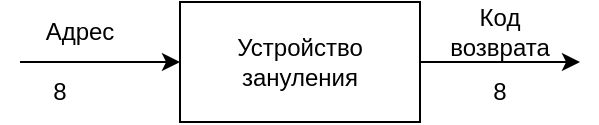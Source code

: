 <mxfile version="15.7.4" type="device"><diagram id="auvaHYt9D2mUyiJxwVjn" name="Page-1"><mxGraphModel dx="1422" dy="780" grid="1" gridSize="10" guides="1" tooltips="1" connect="1" arrows="1" fold="1" page="1" pageScale="1" pageWidth="827" pageHeight="1169" math="0" shadow="0"><root><mxCell id="0"/><mxCell id="1" parent="0"/><mxCell id="x08gw8ovdAOfPwxyNRnX-122" value="&lt;div&gt;Устройство&lt;/div&gt;&lt;div&gt;зануления&lt;br&gt;&lt;/div&gt;" style="rounded=0;whiteSpace=wrap;html=1;" vertex="1" parent="1"><mxGeometry x="120" y="40" width="120" height="60" as="geometry"/></mxCell><mxCell id="x08gw8ovdAOfPwxyNRnX-123" value="" style="endArrow=classic;html=1;rounded=0;" edge="1" parent="1" target="x08gw8ovdAOfPwxyNRnX-122"><mxGeometry width="50" height="50" relative="1" as="geometry"><mxPoint x="40" y="70" as="sourcePoint"/><mxPoint x="280" y="245" as="targetPoint"/></mxGeometry></mxCell><mxCell id="x08gw8ovdAOfPwxyNRnX-124" value="Адрес" style="text;html=1;strokeColor=none;fillColor=none;align=center;verticalAlign=middle;whiteSpace=wrap;rounded=0;" vertex="1" parent="1"><mxGeometry x="40" y="40" width="60" height="30" as="geometry"/></mxCell><mxCell id="x08gw8ovdAOfPwxyNRnX-125" value="" style="endArrow=classic;html=1;rounded=0;" edge="1" parent="1" source="x08gw8ovdAOfPwxyNRnX-122"><mxGeometry width="50" height="50" relative="1" as="geometry"><mxPoint x="50" y="80" as="sourcePoint"/><mxPoint x="320" y="70" as="targetPoint"/></mxGeometry></mxCell><mxCell id="x08gw8ovdAOfPwxyNRnX-126" value="Код возврата" style="text;html=1;strokeColor=none;fillColor=none;align=center;verticalAlign=middle;whiteSpace=wrap;rounded=0;" vertex="1" parent="1"><mxGeometry x="250" y="40" width="60" height="30" as="geometry"/></mxCell><mxCell id="x08gw8ovdAOfPwxyNRnX-127" value="8" style="text;html=1;strokeColor=none;fillColor=none;align=center;verticalAlign=middle;whiteSpace=wrap;rounded=0;" vertex="1" parent="1"><mxGeometry x="30" y="70" width="60" height="30" as="geometry"/></mxCell><mxCell id="x08gw8ovdAOfPwxyNRnX-128" value="8" style="text;html=1;strokeColor=none;fillColor=none;align=center;verticalAlign=middle;whiteSpace=wrap;rounded=0;" vertex="1" parent="1"><mxGeometry x="250" y="70" width="60" height="30" as="geometry"/></mxCell></root></mxGraphModel></diagram></mxfile>